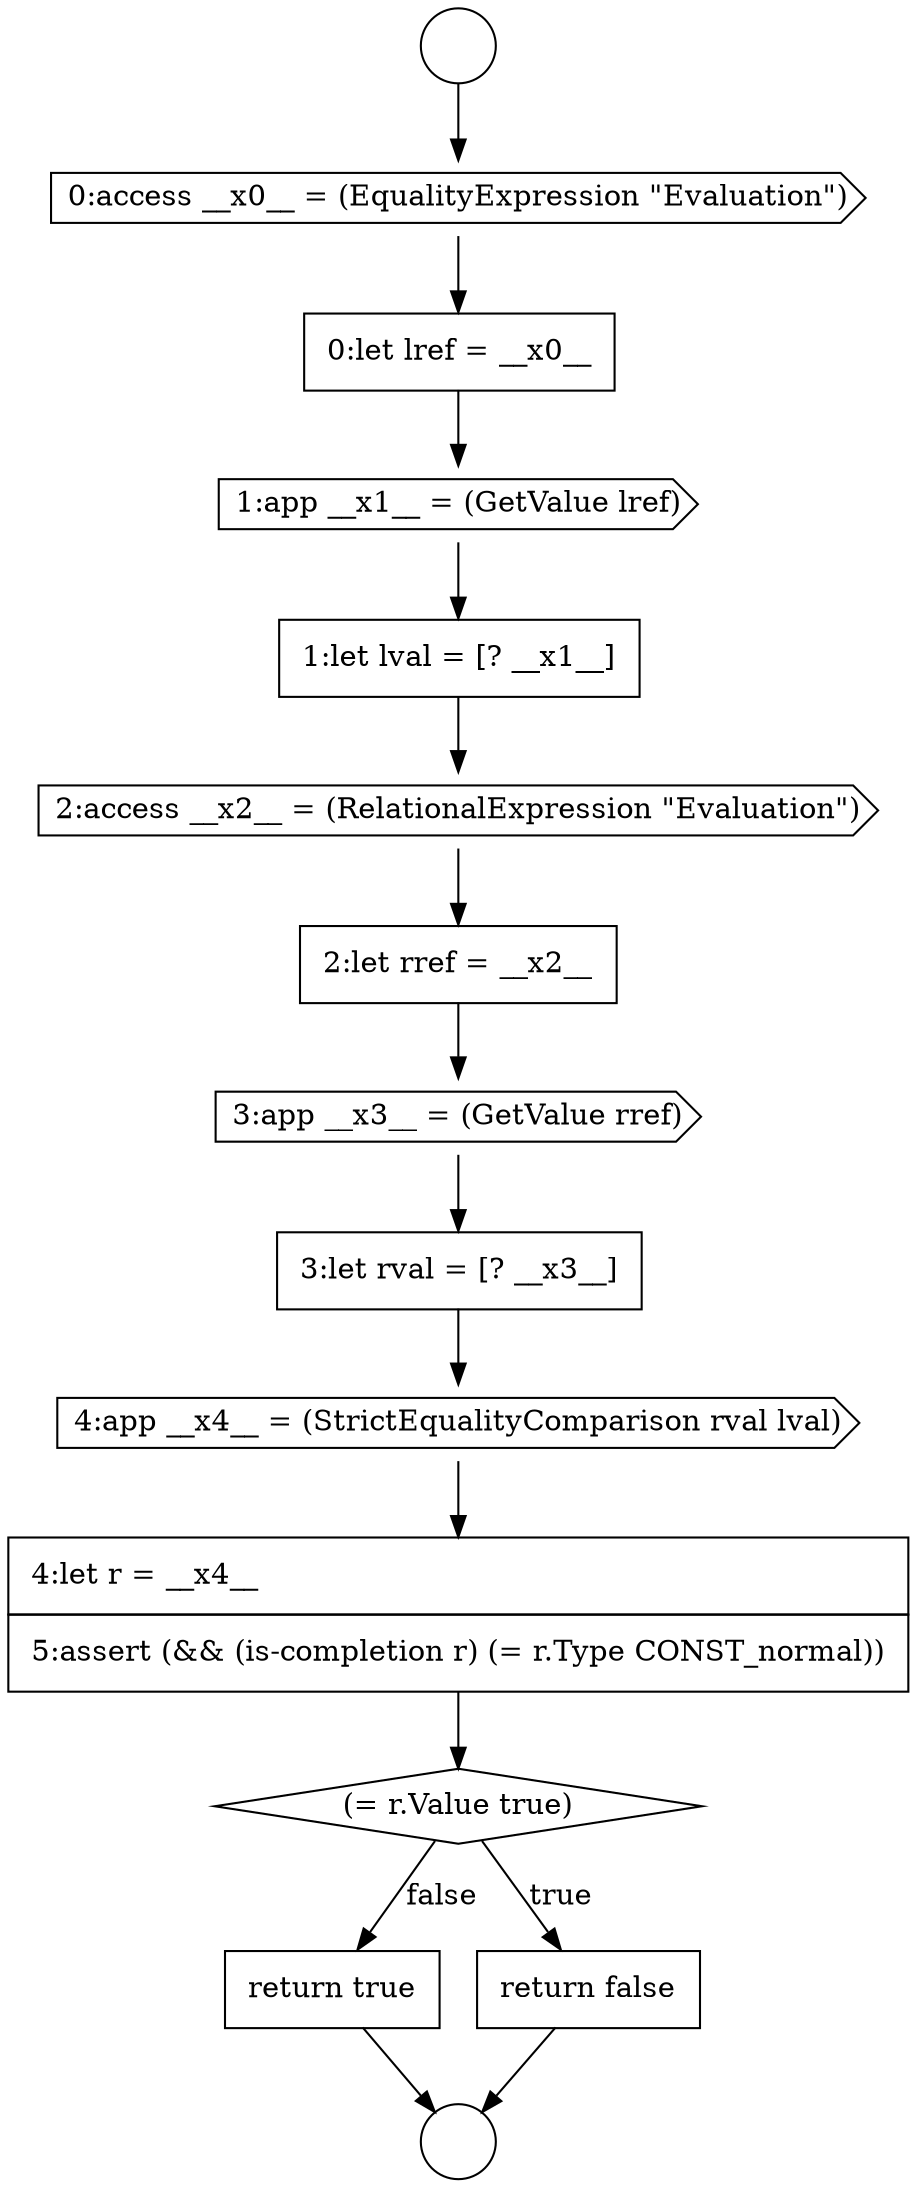 digraph {
  node5582 [shape=cds, label=<<font color="black">3:app __x3__ = (GetValue rref)</font>> color="black" fillcolor="white" style=filled]
  node5585 [shape=none, margin=0, label=<<font color="black">
    <table border="0" cellborder="1" cellspacing="0" cellpadding="10">
      <tr><td align="left">4:let r = __x4__</td></tr>
      <tr><td align="left">5:assert (&amp;&amp; (is-completion r) (= r.Type CONST_normal))</td></tr>
    </table>
  </font>> color="black" fillcolor="white" style=filled]
  node5579 [shape=none, margin=0, label=<<font color="black">
    <table border="0" cellborder="1" cellspacing="0" cellpadding="10">
      <tr><td align="left">1:let lval = [? __x1__]</td></tr>
    </table>
  </font>> color="black" fillcolor="white" style=filled]
  node5588 [shape=none, margin=0, label=<<font color="black">
    <table border="0" cellborder="1" cellspacing="0" cellpadding="10">
      <tr><td align="left">return true</td></tr>
    </table>
  </font>> color="black" fillcolor="white" style=filled]
  node5576 [shape=cds, label=<<font color="black">0:access __x0__ = (EqualityExpression &quot;Evaluation&quot;)</font>> color="black" fillcolor="white" style=filled]
  node5584 [shape=cds, label=<<font color="black">4:app __x4__ = (StrictEqualityComparison rval lval)</font>> color="black" fillcolor="white" style=filled]
  node5575 [shape=circle label=" " color="black" fillcolor="white" style=filled]
  node5587 [shape=none, margin=0, label=<<font color="black">
    <table border="0" cellborder="1" cellspacing="0" cellpadding="10">
      <tr><td align="left">return false</td></tr>
    </table>
  </font>> color="black" fillcolor="white" style=filled]
  node5586 [shape=diamond, label=<<font color="black">(= r.Value true)</font>> color="black" fillcolor="white" style=filled]
  node5581 [shape=none, margin=0, label=<<font color="black">
    <table border="0" cellborder="1" cellspacing="0" cellpadding="10">
      <tr><td align="left">2:let rref = __x2__</td></tr>
    </table>
  </font>> color="black" fillcolor="white" style=filled]
  node5574 [shape=circle label=" " color="black" fillcolor="white" style=filled]
  node5577 [shape=none, margin=0, label=<<font color="black">
    <table border="0" cellborder="1" cellspacing="0" cellpadding="10">
      <tr><td align="left">0:let lref = __x0__</td></tr>
    </table>
  </font>> color="black" fillcolor="white" style=filled]
  node5583 [shape=none, margin=0, label=<<font color="black">
    <table border="0" cellborder="1" cellspacing="0" cellpadding="10">
      <tr><td align="left">3:let rval = [? __x3__]</td></tr>
    </table>
  </font>> color="black" fillcolor="white" style=filled]
  node5578 [shape=cds, label=<<font color="black">1:app __x1__ = (GetValue lref)</font>> color="black" fillcolor="white" style=filled]
  node5580 [shape=cds, label=<<font color="black">2:access __x2__ = (RelationalExpression &quot;Evaluation&quot;)</font>> color="black" fillcolor="white" style=filled]
  node5587 -> node5575 [ color="black"]
  node5584 -> node5585 [ color="black"]
  node5578 -> node5579 [ color="black"]
  node5585 -> node5586 [ color="black"]
  node5576 -> node5577 [ color="black"]
  node5586 -> node5587 [label=<<font color="black">true</font>> color="black"]
  node5586 -> node5588 [label=<<font color="black">false</font>> color="black"]
  node5577 -> node5578 [ color="black"]
  node5580 -> node5581 [ color="black"]
  node5583 -> node5584 [ color="black"]
  node5582 -> node5583 [ color="black"]
  node5581 -> node5582 [ color="black"]
  node5574 -> node5576 [ color="black"]
  node5579 -> node5580 [ color="black"]
  node5588 -> node5575 [ color="black"]
}
